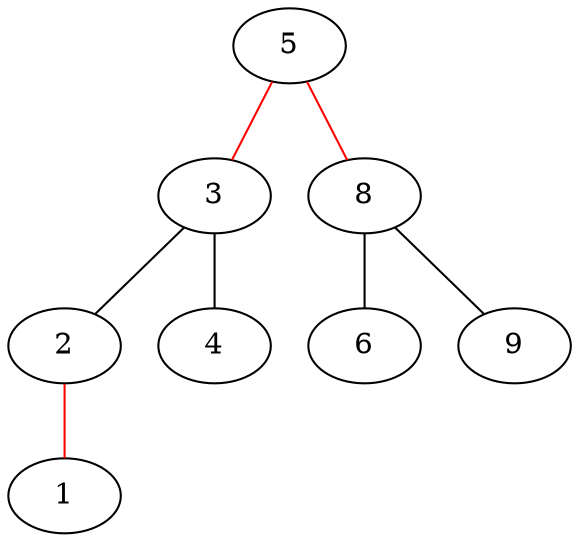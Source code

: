 graph {
5 -- 3 [color ="red"] 
3 -- 2 [color ="black"] 
2 -- 1 [color ="red"] 
3 -- 4 [color ="black"] 
5 -- 8 [color ="red"] 
8 -- 6 [color ="black"] 
8 -- 9 [color ="black"] 
rankdir=TB
}
